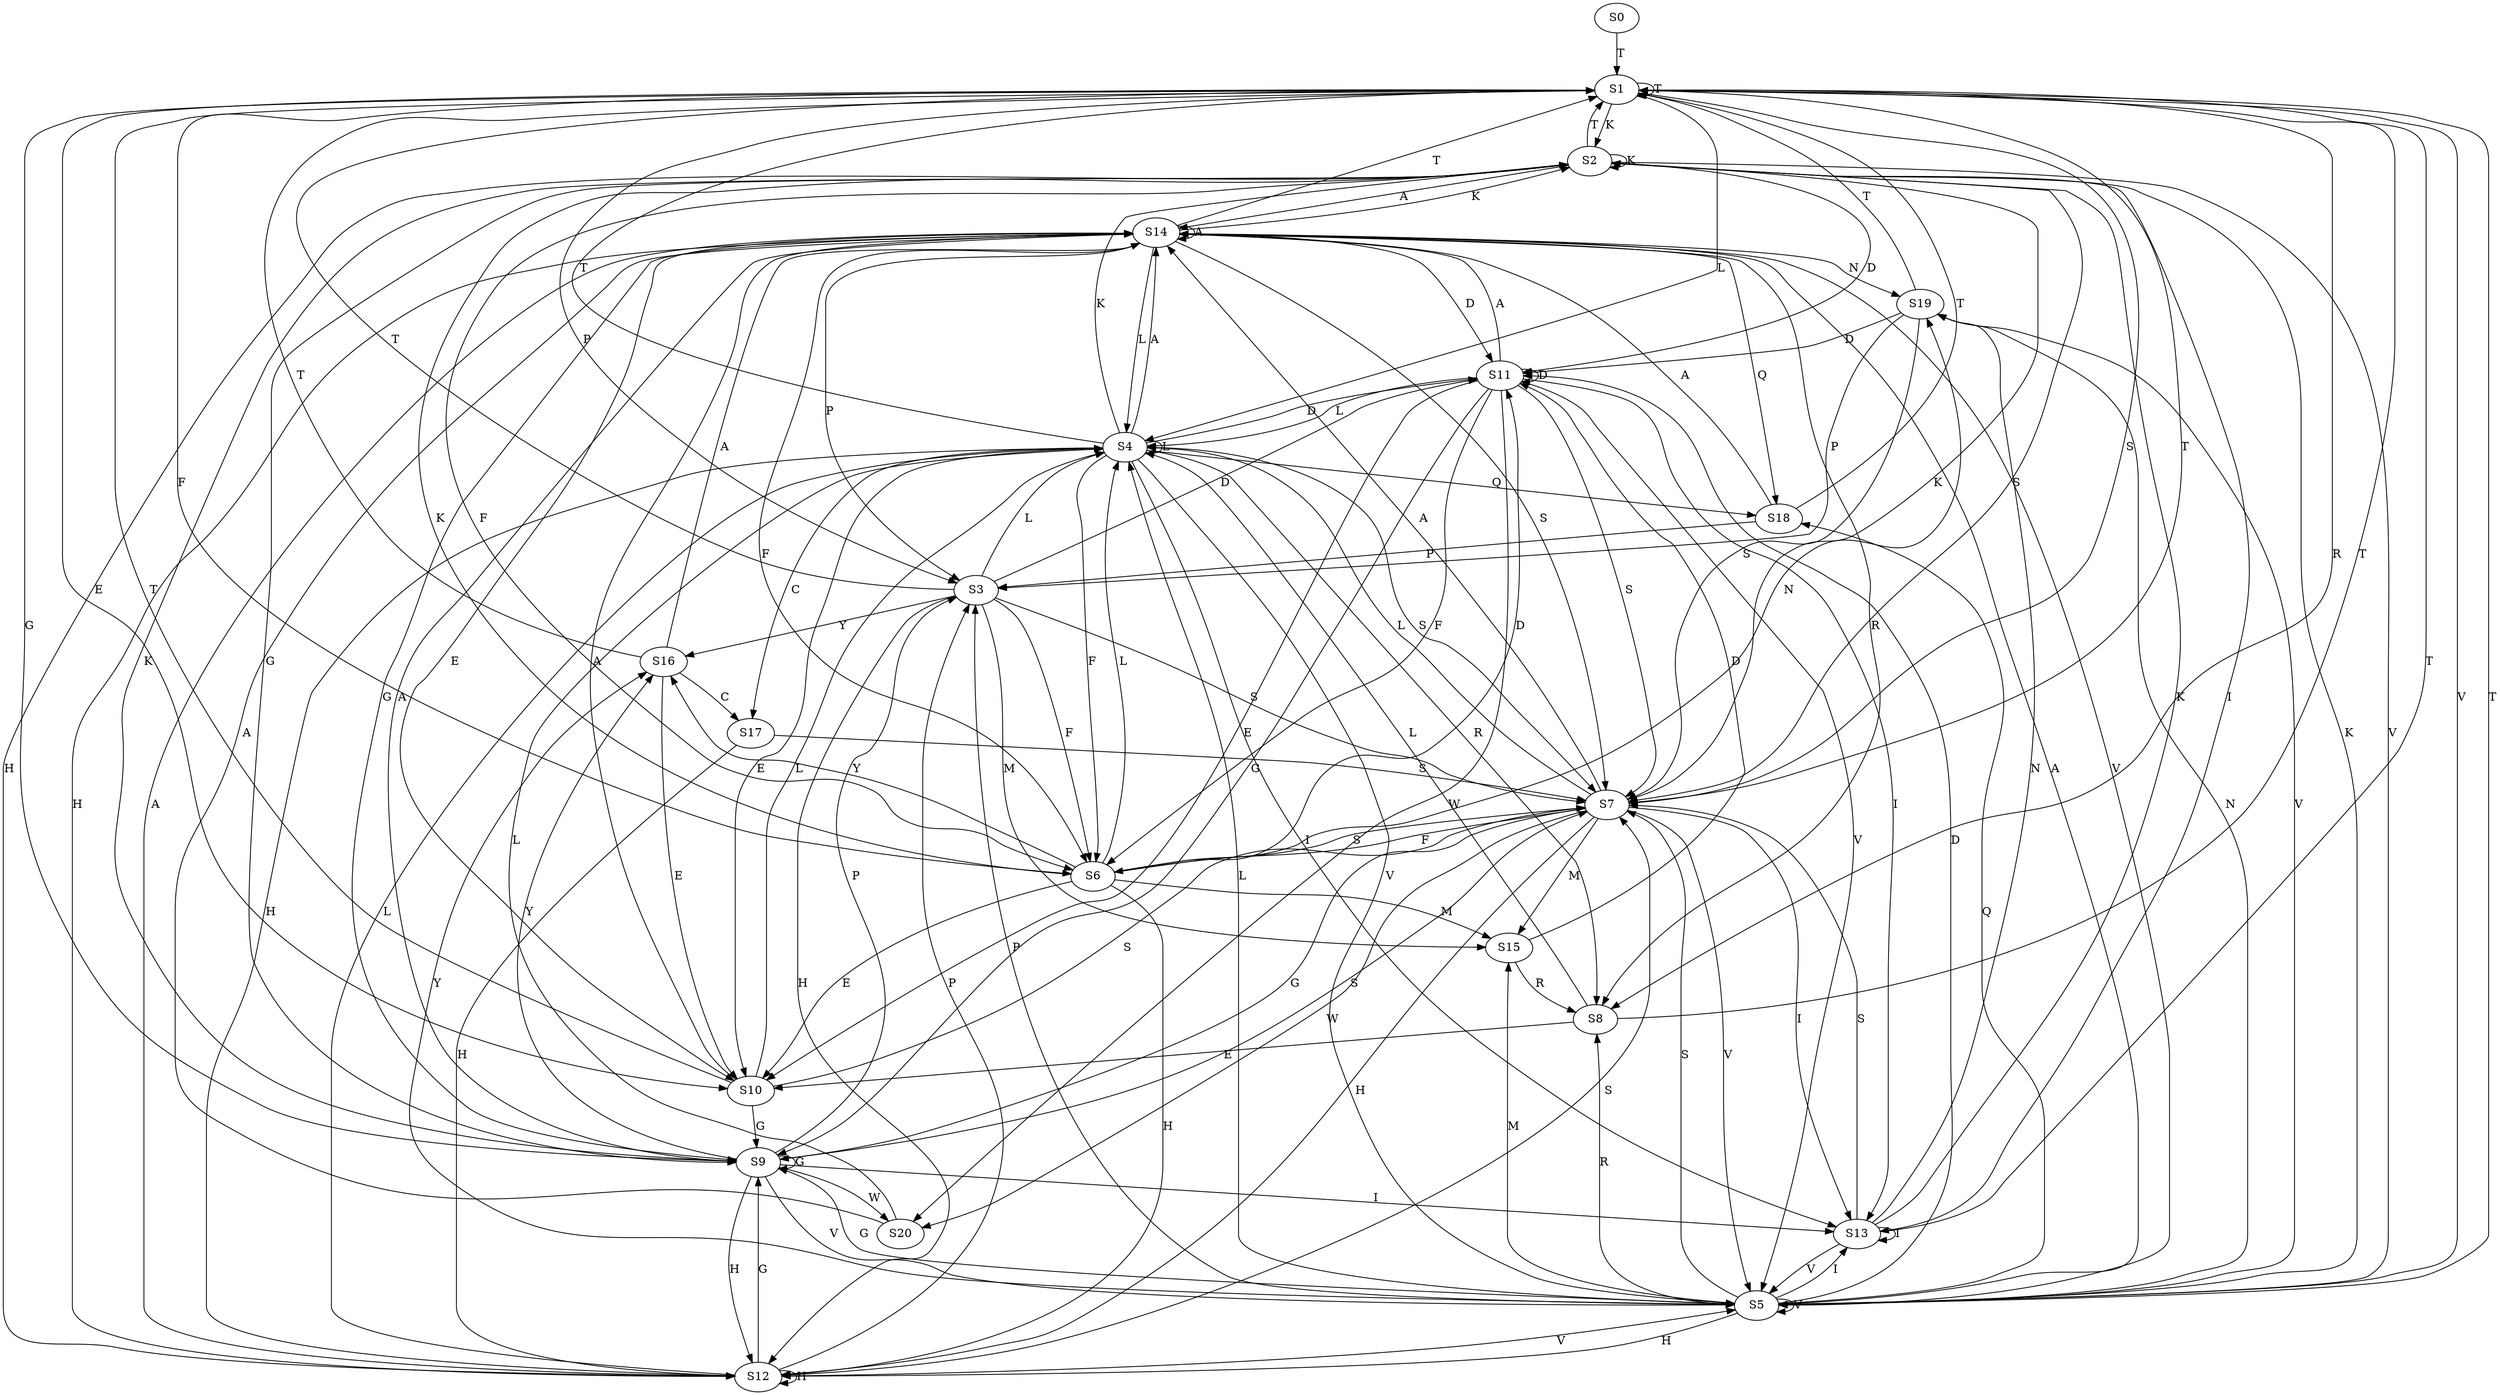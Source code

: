 strict digraph  {
	S0 -> S1 [ label = T ];
	S1 -> S2 [ label = K ];
	S1 -> S3 [ label = P ];
	S1 -> S1 [ label = T ];
	S1 -> S4 [ label = L ];
	S1 -> S5 [ label = V ];
	S1 -> S6 [ label = F ];
	S1 -> S7 [ label = S ];
	S1 -> S8 [ label = R ];
	S1 -> S9 [ label = G ];
	S1 -> S10 [ label = E ];
	S2 -> S11 [ label = D ];
	S2 -> S5 [ label = V ];
	S2 -> S9 [ label = G ];
	S2 -> S1 [ label = T ];
	S2 -> S2 [ label = K ];
	S2 -> S12 [ label = H ];
	S2 -> S6 [ label = F ];
	S2 -> S13 [ label = I ];
	S2 -> S7 [ label = S ];
	S2 -> S14 [ label = A ];
	S3 -> S7 [ label = S ];
	S3 -> S6 [ label = F ];
	S3 -> S15 [ label = M ];
	S3 -> S11 [ label = D ];
	S3 -> S4 [ label = L ];
	S3 -> S1 [ label = T ];
	S3 -> S12 [ label = H ];
	S3 -> S16 [ label = Y ];
	S4 -> S5 [ label = V ];
	S4 -> S14 [ label = A ];
	S4 -> S6 [ label = F ];
	S4 -> S11 [ label = D ];
	S4 -> S2 [ label = K ];
	S4 -> S4 [ label = L ];
	S4 -> S17 [ label = C ];
	S4 -> S1 [ label = T ];
	S4 -> S12 [ label = H ];
	S4 -> S7 [ label = S ];
	S4 -> S13 [ label = I ];
	S4 -> S8 [ label = R ];
	S4 -> S18 [ label = Q ];
	S4 -> S10 [ label = E ];
	S5 -> S15 [ label = M ];
	S5 -> S19 [ label = N ];
	S5 -> S2 [ label = K ];
	S5 -> S18 [ label = Q ];
	S5 -> S14 [ label = A ];
	S5 -> S12 [ label = H ];
	S5 -> S8 [ label = R ];
	S5 -> S3 [ label = P ];
	S5 -> S4 [ label = L ];
	S5 -> S7 [ label = S ];
	S5 -> S1 [ label = T ];
	S5 -> S11 [ label = D ];
	S5 -> S5 [ label = V ];
	S5 -> S16 [ label = Y ];
	S5 -> S13 [ label = I ];
	S5 -> S9 [ label = G ];
	S6 -> S15 [ label = M ];
	S6 -> S7 [ label = S ];
	S6 -> S16 [ label = Y ];
	S6 -> S12 [ label = H ];
	S6 -> S19 [ label = N ];
	S6 -> S10 [ label = E ];
	S6 -> S2 [ label = K ];
	S6 -> S11 [ label = D ];
	S6 -> S4 [ label = L ];
	S7 -> S4 [ label = L ];
	S7 -> S9 [ label = G ];
	S7 -> S14 [ label = A ];
	S7 -> S5 [ label = V ];
	S7 -> S2 [ label = K ];
	S7 -> S15 [ label = M ];
	S7 -> S20 [ label = W ];
	S7 -> S13 [ label = I ];
	S7 -> S6 [ label = F ];
	S7 -> S12 [ label = H ];
	S7 -> S1 [ label = T ];
	S8 -> S10 [ label = E ];
	S8 -> S4 [ label = L ];
	S8 -> S1 [ label = T ];
	S9 -> S20 [ label = W ];
	S9 -> S5 [ label = V ];
	S9 -> S14 [ label = A ];
	S9 -> S16 [ label = Y ];
	S9 -> S12 [ label = H ];
	S9 -> S2 [ label = K ];
	S9 -> S7 [ label = S ];
	S9 -> S13 [ label = I ];
	S9 -> S9 [ label = G ];
	S9 -> S3 [ label = P ];
	S10 -> S9 [ label = G ];
	S10 -> S14 [ label = A ];
	S10 -> S4 [ label = L ];
	S10 -> S1 [ label = T ];
	S10 -> S7 [ label = S ];
	S11 -> S14 [ label = A ];
	S11 -> S6 [ label = F ];
	S11 -> S5 [ label = V ];
	S11 -> S11 [ label = D ];
	S11 -> S7 [ label = S ];
	S11 -> S4 [ label = L ];
	S11 -> S10 [ label = E ];
	S11 -> S9 [ label = G ];
	S11 -> S13 [ label = I ];
	S11 -> S20 [ label = W ];
	S12 -> S14 [ label = A ];
	S12 -> S3 [ label = P ];
	S12 -> S7 [ label = S ];
	S12 -> S9 [ label = G ];
	S12 -> S4 [ label = L ];
	S12 -> S5 [ label = V ];
	S12 -> S12 [ label = H ];
	S13 -> S19 [ label = N ];
	S13 -> S2 [ label = K ];
	S13 -> S1 [ label = T ];
	S13 -> S13 [ label = I ];
	S13 -> S5 [ label = V ];
	S13 -> S7 [ label = S ];
	S14 -> S3 [ label = P ];
	S14 -> S2 [ label = K ];
	S14 -> S14 [ label = A ];
	S14 -> S9 [ label = G ];
	S14 -> S12 [ label = H ];
	S14 -> S10 [ label = E ];
	S14 -> S7 [ label = S ];
	S14 -> S5 [ label = V ];
	S14 -> S11 [ label = D ];
	S14 -> S19 [ label = N ];
	S14 -> S4 [ label = L ];
	S14 -> S6 [ label = F ];
	S14 -> S18 [ label = Q ];
	S14 -> S8 [ label = R ];
	S14 -> S1 [ label = T ];
	S15 -> S8 [ label = R ];
	S15 -> S11 [ label = D ];
	S16 -> S10 [ label = E ];
	S16 -> S1 [ label = T ];
	S16 -> S17 [ label = C ];
	S16 -> S14 [ label = A ];
	S17 -> S12 [ label = H ];
	S17 -> S7 [ label = S ];
	S18 -> S14 [ label = A ];
	S18 -> S1 [ label = T ];
	S18 -> S3 [ label = P ];
	S19 -> S1 [ label = T ];
	S19 -> S3 [ label = P ];
	S19 -> S5 [ label = V ];
	S19 -> S7 [ label = S ];
	S19 -> S11 [ label = D ];
	S20 -> S14 [ label = A ];
	S20 -> S4 [ label = L ];
}
